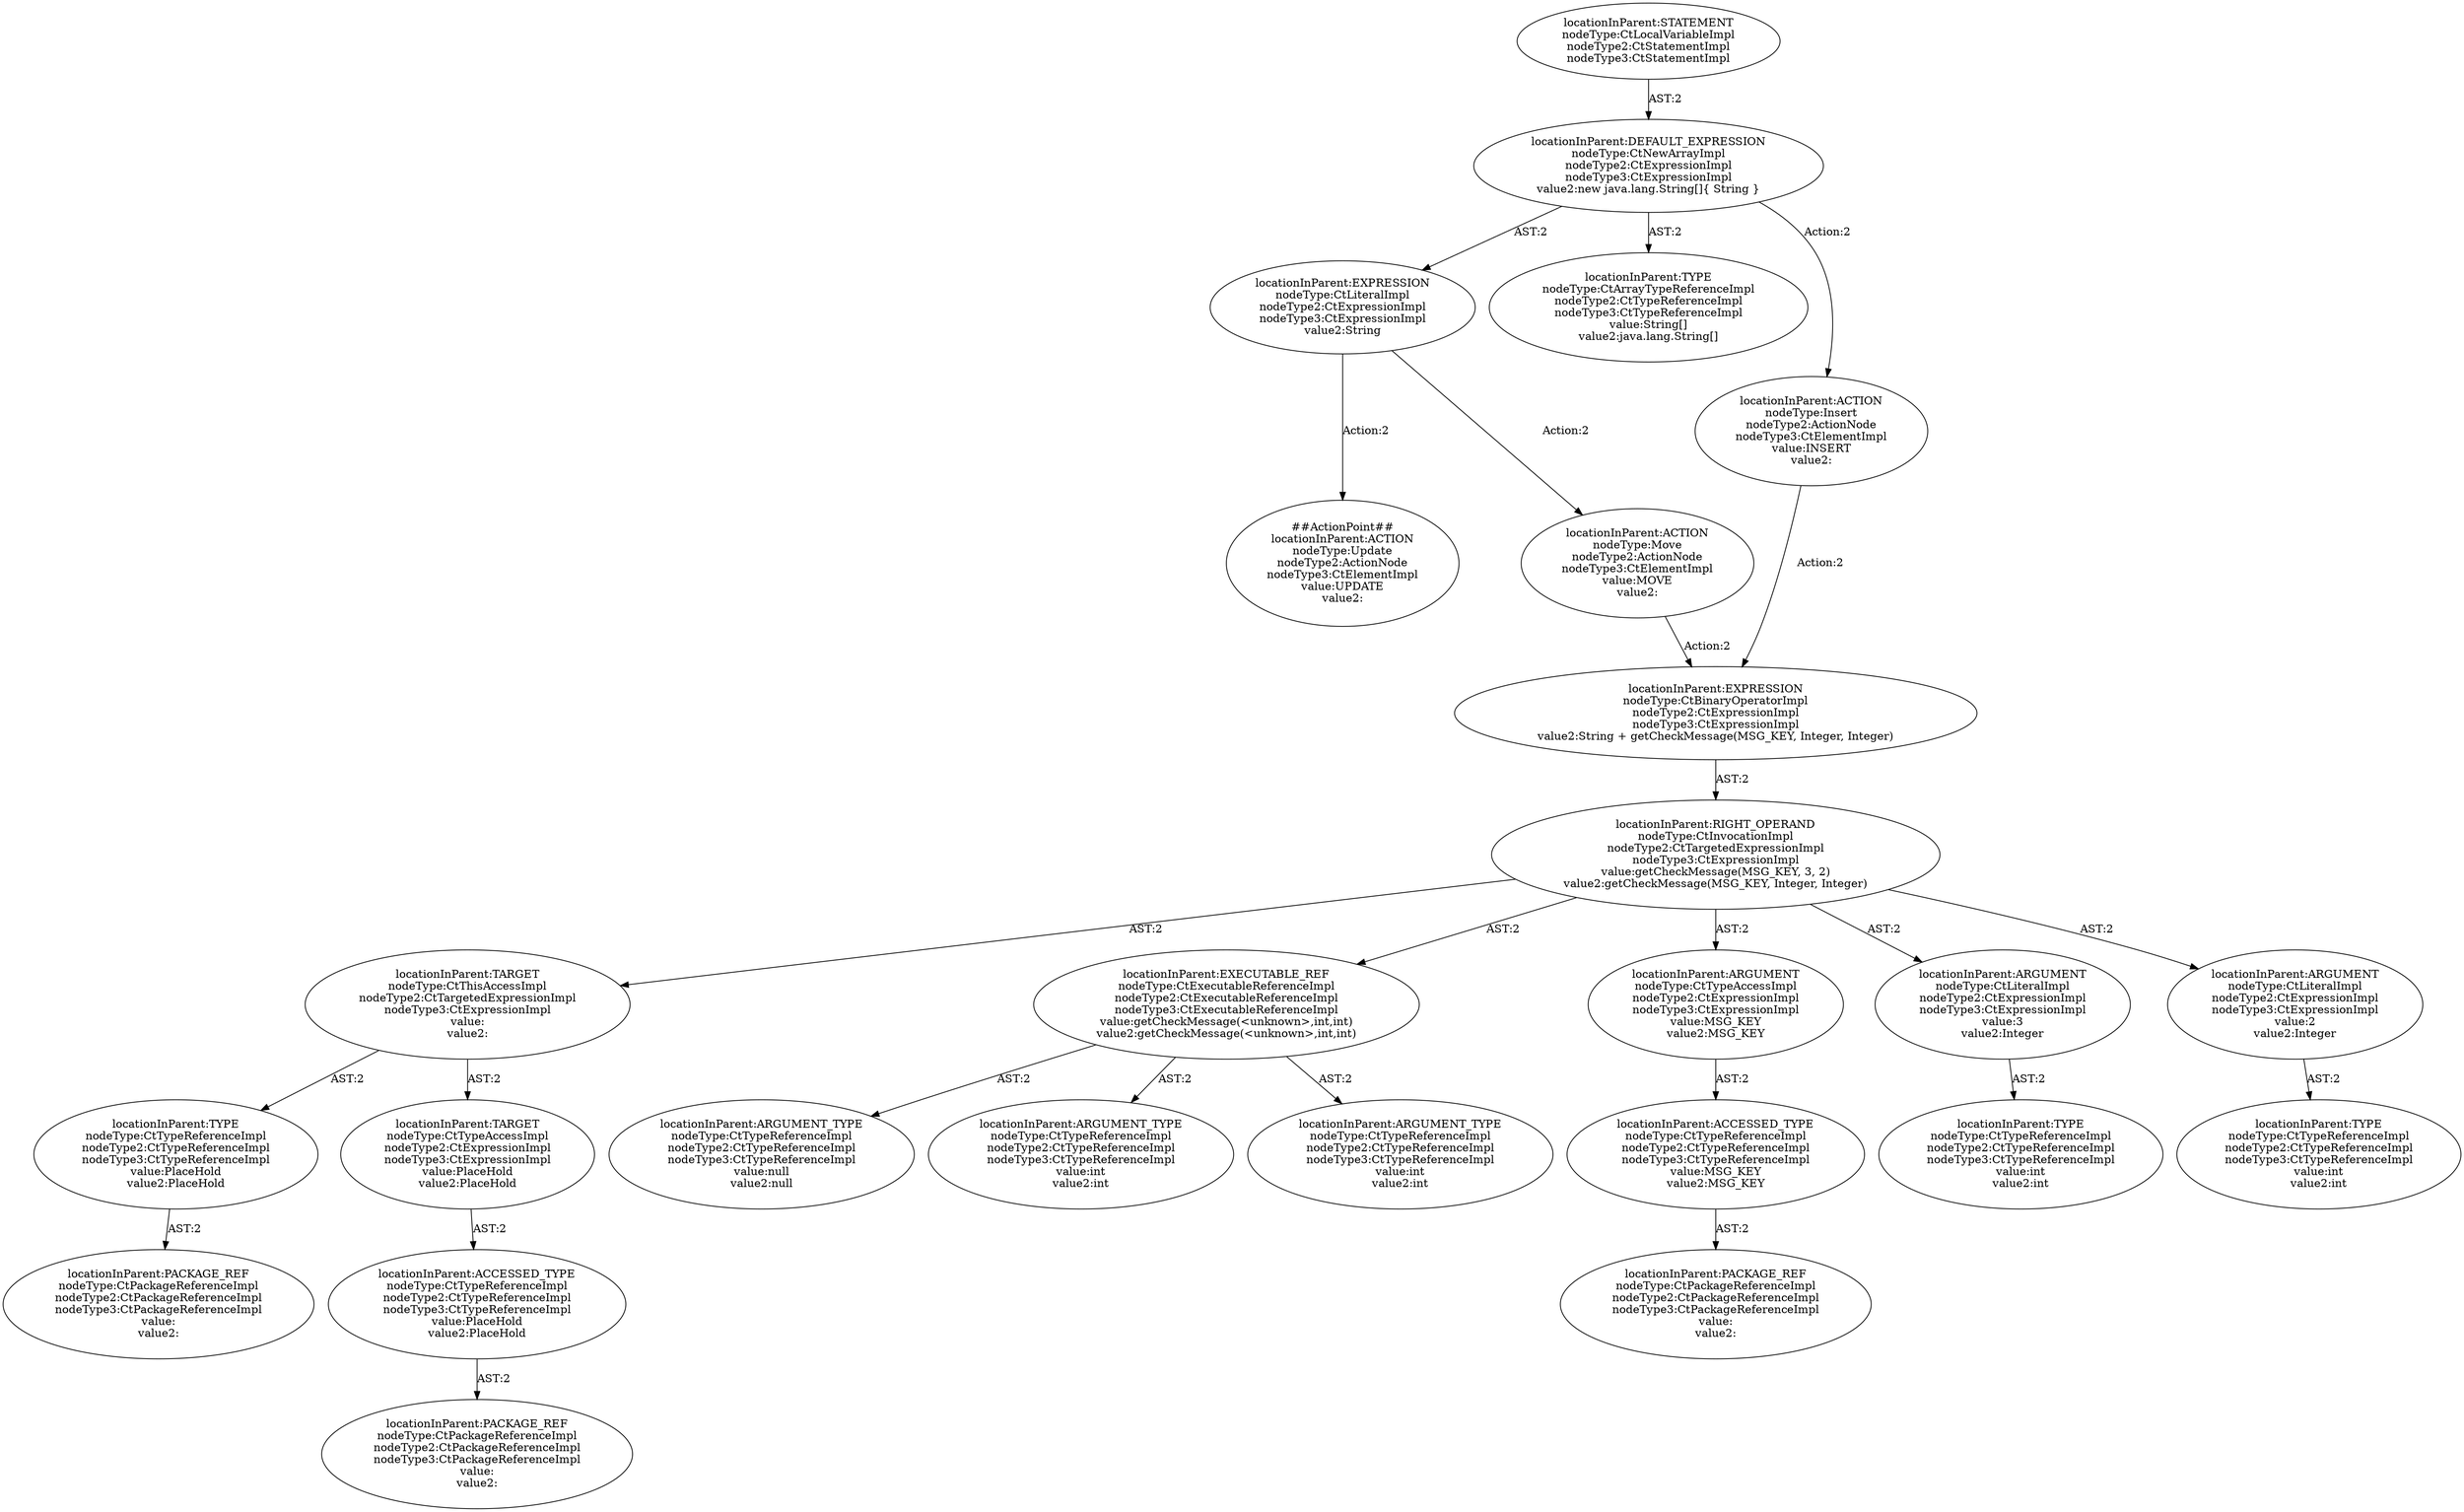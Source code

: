 digraph "Pattern" {
0 [label="##ActionPoint##
locationInParent:ACTION
nodeType:Update
nodeType2:ActionNode
nodeType3:CtElementImpl
value:UPDATE
value2:" shape=ellipse]
1 [label="locationInParent:EXPRESSION
nodeType:CtLiteralImpl
nodeType2:CtExpressionImpl
nodeType3:CtExpressionImpl
value2:String" shape=ellipse]
2 [label="locationInParent:DEFAULT_EXPRESSION
nodeType:CtNewArrayImpl
nodeType2:CtExpressionImpl
nodeType3:CtExpressionImpl
value2:new java.lang.String[]\{ String \}" shape=ellipse]
3 [label="locationInParent:STATEMENT
nodeType:CtLocalVariableImpl
nodeType2:CtStatementImpl
nodeType3:CtStatementImpl" shape=ellipse]
4 [label="locationInParent:TYPE
nodeType:CtArrayTypeReferenceImpl
nodeType2:CtTypeReferenceImpl
nodeType3:CtTypeReferenceImpl
value:String[]
value2:java.lang.String[]" shape=ellipse]
5 [label="locationInParent:ACTION
nodeType:Insert
nodeType2:ActionNode
nodeType3:CtElementImpl
value:INSERT
value2:" shape=ellipse]
6 [label="locationInParent:EXPRESSION
nodeType:CtBinaryOperatorImpl
nodeType2:CtExpressionImpl
nodeType3:CtExpressionImpl
value2:String + getCheckMessage(MSG_KEY, Integer, Integer)" shape=ellipse]
7 [label="locationInParent:RIGHT_OPERAND
nodeType:CtInvocationImpl
nodeType2:CtTargetedExpressionImpl
nodeType3:CtExpressionImpl
value:getCheckMessage(MSG_KEY, 3, 2)
value2:getCheckMessage(MSG_KEY, Integer, Integer)" shape=ellipse]
8 [label="locationInParent:TARGET
nodeType:CtThisAccessImpl
nodeType2:CtTargetedExpressionImpl
nodeType3:CtExpressionImpl
value:
value2:" shape=ellipse]
9 [label="locationInParent:TYPE
nodeType:CtTypeReferenceImpl
nodeType2:CtTypeReferenceImpl
nodeType3:CtTypeReferenceImpl
value:PlaceHold
value2:PlaceHold" shape=ellipse]
10 [label="locationInParent:PACKAGE_REF
nodeType:CtPackageReferenceImpl
nodeType2:CtPackageReferenceImpl
nodeType3:CtPackageReferenceImpl
value:
value2:" shape=ellipse]
11 [label="locationInParent:TARGET
nodeType:CtTypeAccessImpl
nodeType2:CtExpressionImpl
nodeType3:CtExpressionImpl
value:PlaceHold
value2:PlaceHold" shape=ellipse]
12 [label="locationInParent:ACCESSED_TYPE
nodeType:CtTypeReferenceImpl
nodeType2:CtTypeReferenceImpl
nodeType3:CtTypeReferenceImpl
value:PlaceHold
value2:PlaceHold" shape=ellipse]
13 [label="locationInParent:PACKAGE_REF
nodeType:CtPackageReferenceImpl
nodeType2:CtPackageReferenceImpl
nodeType3:CtPackageReferenceImpl
value:
value2:" shape=ellipse]
14 [label="locationInParent:EXECUTABLE_REF
nodeType:CtExecutableReferenceImpl
nodeType2:CtExecutableReferenceImpl
nodeType3:CtExecutableReferenceImpl
value:getCheckMessage(<unknown>,int,int)
value2:getCheckMessage(<unknown>,int,int)" shape=ellipse]
15 [label="locationInParent:ARGUMENT_TYPE
nodeType:CtTypeReferenceImpl
nodeType2:CtTypeReferenceImpl
nodeType3:CtTypeReferenceImpl
value:null
value2:null" shape=ellipse]
16 [label="locationInParent:ARGUMENT_TYPE
nodeType:CtTypeReferenceImpl
nodeType2:CtTypeReferenceImpl
nodeType3:CtTypeReferenceImpl
value:int
value2:int" shape=ellipse]
17 [label="locationInParent:ARGUMENT_TYPE
nodeType:CtTypeReferenceImpl
nodeType2:CtTypeReferenceImpl
nodeType3:CtTypeReferenceImpl
value:int
value2:int" shape=ellipse]
18 [label="locationInParent:ARGUMENT
nodeType:CtTypeAccessImpl
nodeType2:CtExpressionImpl
nodeType3:CtExpressionImpl
value:MSG_KEY
value2:MSG_KEY" shape=ellipse]
19 [label="locationInParent:ACCESSED_TYPE
nodeType:CtTypeReferenceImpl
nodeType2:CtTypeReferenceImpl
nodeType3:CtTypeReferenceImpl
value:MSG_KEY
value2:MSG_KEY" shape=ellipse]
20 [label="locationInParent:PACKAGE_REF
nodeType:CtPackageReferenceImpl
nodeType2:CtPackageReferenceImpl
nodeType3:CtPackageReferenceImpl
value:
value2:" shape=ellipse]
21 [label="locationInParent:ARGUMENT
nodeType:CtLiteralImpl
nodeType2:CtExpressionImpl
nodeType3:CtExpressionImpl
value:3
value2:Integer" shape=ellipse]
22 [label="locationInParent:TYPE
nodeType:CtTypeReferenceImpl
nodeType2:CtTypeReferenceImpl
nodeType3:CtTypeReferenceImpl
value:int
value2:int" shape=ellipse]
23 [label="locationInParent:ARGUMENT
nodeType:CtLiteralImpl
nodeType2:CtExpressionImpl
nodeType3:CtExpressionImpl
value:2
value2:Integer" shape=ellipse]
24 [label="locationInParent:TYPE
nodeType:CtTypeReferenceImpl
nodeType2:CtTypeReferenceImpl
nodeType3:CtTypeReferenceImpl
value:int
value2:int" shape=ellipse]
25 [label="locationInParent:ACTION
nodeType:Move
nodeType2:ActionNode
nodeType3:CtElementImpl
value:MOVE
value2:" shape=ellipse]
1 -> 0 [label="Action:2"];
1 -> 25 [label="Action:2"];
2 -> 1 [label="AST:2"];
2 -> 4 [label="AST:2"];
2 -> 5 [label="Action:2"];
3 -> 2 [label="AST:2"];
5 -> 6 [label="Action:2"];
6 -> 7 [label="AST:2"];
7 -> 8 [label="AST:2"];
7 -> 14 [label="AST:2"];
7 -> 18 [label="AST:2"];
7 -> 21 [label="AST:2"];
7 -> 23 [label="AST:2"];
8 -> 9 [label="AST:2"];
8 -> 11 [label="AST:2"];
9 -> 10 [label="AST:2"];
11 -> 12 [label="AST:2"];
12 -> 13 [label="AST:2"];
14 -> 15 [label="AST:2"];
14 -> 16 [label="AST:2"];
14 -> 17 [label="AST:2"];
18 -> 19 [label="AST:2"];
19 -> 20 [label="AST:2"];
21 -> 22 [label="AST:2"];
23 -> 24 [label="AST:2"];
25 -> 6 [label="Action:2"];
}